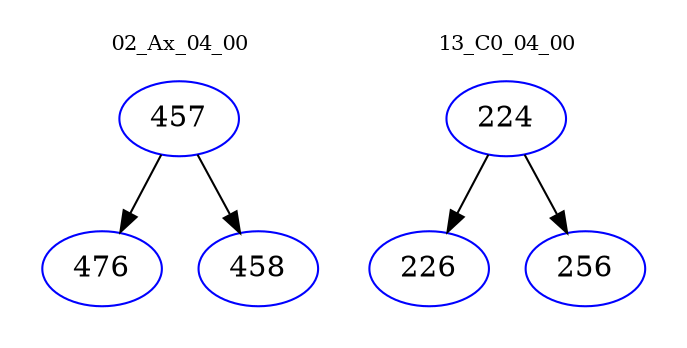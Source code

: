 digraph{
subgraph cluster_0 {
color = white
label = "02_Ax_04_00";
fontsize=10;
T0_457 [label="457", color="blue"]
T0_457 -> T0_476 [color="black"]
T0_476 [label="476", color="blue"]
T0_457 -> T0_458 [color="black"]
T0_458 [label="458", color="blue"]
}
subgraph cluster_1 {
color = white
label = "13_C0_04_00";
fontsize=10;
T1_224 [label="224", color="blue"]
T1_224 -> T1_226 [color="black"]
T1_226 [label="226", color="blue"]
T1_224 -> T1_256 [color="black"]
T1_256 [label="256", color="blue"]
}
}

